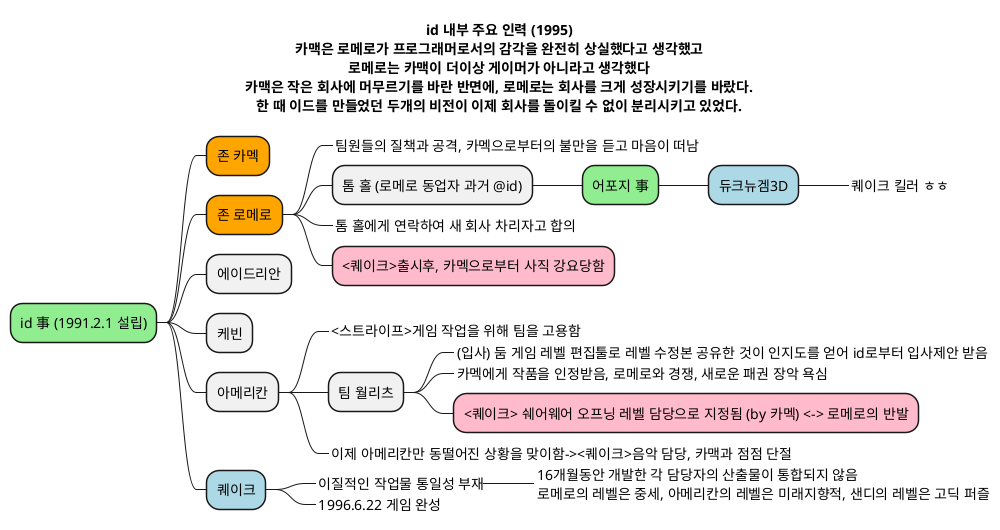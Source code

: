 @startmindmap
title id 내부 주요 인력 (1995)\n카맥은 로메로가 프로그래머로서의 감각을 완전히 상실했다고 생각했고\n로메로는 카맥이 더이상 게이머가 아니라고 생각했다\n카맥은 작은 회사에 머무르기를 바란 반면에, 로메로는 회사를 크게 성장시키기를 바랐다.\n한 때 이드를 만들었던 두개의 비전이 이제 회사를 돌이킬 수 없이 분리시키고 있었다.

<style>
mindmapDiagram {
    .silver {
        BackgroundColor silver
    }
    .green {
        BackgroundColor lightgreen
    }
    .orange {
        BackgroundColor #FFA500
    }
    .rose {
        BackgroundColor #FFBBCC
    }
    .blue {
        BackgroundColor lightblue
    }
    .white {
        BackgroundColor #FFFFFF
    }
}
node {
    MaximumWidth 600
}
rootNode {
    MaximumWidth 130
}
</style>

* id 事 (1991.2.1 설립) <<green>>
** 존 카멕 <<orange>>
** 존 로메로 <<orange>>
***_ 팀원들의 질책과 공격, 카멕으로부터의 불만을 듣고 마음이 떠남
*** 톰 홀 (로메로 동업자 과거 @id)
**** 어포지 事 <<green>>
***** 듀크뉴겜3D <<blue>>
******_ 퀘이크 킬러 ㅎㅎ
***_ 톰 홀에게 연락하여 새 회사 차리자고 합의
*** <퀘이크>출시후, 카멕으로부터 사직 강요당함<<rose>>
** 에이드리안
** 케빈
** 아메리칸
***_ <스트라이프>게임 작업을 위해 팀을 고용함
*** 팀 월리츠
****_ (입사) 둠 게임 레벨 편집툴로 레벨 수정본 공유한 것이 인지도를 얻어 id로부터 입사제안 받음
****_ 카멕에게 작품을 인정받음, 로메로와 경쟁, 새로운 패권 장악 욕심
**** <퀘이크> 쉐어웨어 오프닝 레벨 담당으로 지정됨 (by 카멕) <-> 로메로의 반발<<rose>>
***_ 이제 아메리칸만 동떨어진 상황을 맞이함-><퀘이크>음악 담당, 카맥과 점점 단절
** 퀘이크 <<blue>>
***_ 이질적인 작업물 통일성 부재
****_ 16개월동안 개발한 각 담당자의 산출물이 통합되지 않음\n로메로의 레벨은 중세, 아메리칸의 레벨은 미래지향적, 샌디의 레벨은 고딕 퍼즐
***_ 1996.6.22 게임 완성

@endmindmap
